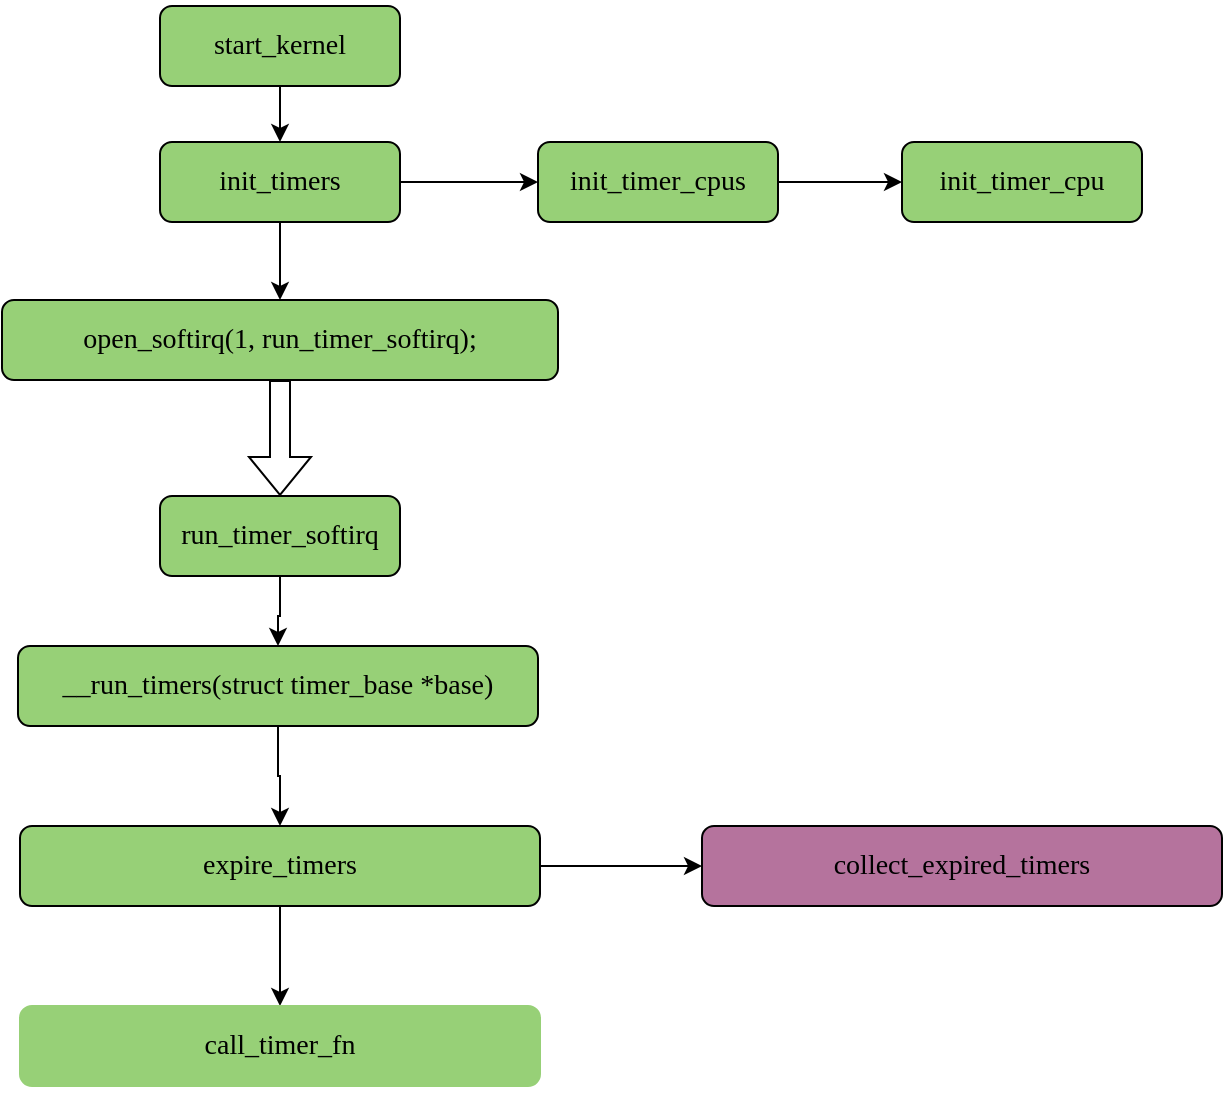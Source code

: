 <mxfile version="15.9.4" type="github">
  <diagram id="C5RBs43oDa-KdzZeNtuy" name="Page-1">
    <mxGraphModel dx="1186" dy="649" grid="0" gridSize="10" guides="1" tooltips="1" connect="1" arrows="1" fold="1" page="1" pageScale="1" pageWidth="827" pageHeight="1169" math="0" shadow="0">
      <root>
        <mxCell id="WIyWlLk6GJQsqaUBKTNV-0" />
        <mxCell id="WIyWlLk6GJQsqaUBKTNV-1" parent="WIyWlLk6GJQsqaUBKTNV-0" />
        <mxCell id="pTj7rmkQYzRkMDCX8saC-1" value="" style="edgeStyle=orthogonalEdgeStyle;rounded=0;orthogonalLoop=1;jettySize=auto;html=1;fontColor=#4D4D4D;" edge="1" parent="WIyWlLk6GJQsqaUBKTNV-1" source="WIyWlLk6GJQsqaUBKTNV-3" target="pTj7rmkQYzRkMDCX8saC-0">
          <mxGeometry relative="1" as="geometry" />
        </mxCell>
        <mxCell id="WIyWlLk6GJQsqaUBKTNV-3" value="&lt;pre style=&quot;font-family: &amp;#34;jetbrains mono&amp;#34; ; font-size: 10.5pt&quot;&gt;&lt;span style=&quot;background-color: rgb(151 , 208 , 119)&quot;&gt;start_kernel&lt;/span&gt;&lt;/pre&gt;" style="rounded=1;whiteSpace=wrap;html=1;fontSize=12;glass=0;strokeWidth=1;shadow=0;fillColor=#97D077;" parent="WIyWlLk6GJQsqaUBKTNV-1" vertex="1">
          <mxGeometry x="192" y="80" width="120" height="40" as="geometry" />
        </mxCell>
        <mxCell id="pTj7rmkQYzRkMDCX8saC-3" value="" style="edgeStyle=orthogonalEdgeStyle;rounded=0;orthogonalLoop=1;jettySize=auto;html=1;fontColor=#4D4D4D;" edge="1" parent="WIyWlLk6GJQsqaUBKTNV-1" source="pTj7rmkQYzRkMDCX8saC-0" target="pTj7rmkQYzRkMDCX8saC-2">
          <mxGeometry relative="1" as="geometry" />
        </mxCell>
        <mxCell id="pTj7rmkQYzRkMDCX8saC-7" value="" style="edgeStyle=orthogonalEdgeStyle;rounded=0;orthogonalLoop=1;jettySize=auto;html=1;fontColor=#4D4D4D;" edge="1" parent="WIyWlLk6GJQsqaUBKTNV-1" source="pTj7rmkQYzRkMDCX8saC-0" target="pTj7rmkQYzRkMDCX8saC-6">
          <mxGeometry relative="1" as="geometry" />
        </mxCell>
        <mxCell id="pTj7rmkQYzRkMDCX8saC-0" value="&lt;pre style=&quot;font-family: &amp;#34;jetbrains mono&amp;#34; ; font-size: 10.5pt&quot;&gt;init_timers&lt;/pre&gt;" style="rounded=1;whiteSpace=wrap;html=1;fontSize=12;glass=0;strokeWidth=1;shadow=0;fillColor=#97D077;" vertex="1" parent="WIyWlLk6GJQsqaUBKTNV-1">
          <mxGeometry x="192" y="148" width="120" height="40" as="geometry" />
        </mxCell>
        <mxCell id="pTj7rmkQYzRkMDCX8saC-5" value="" style="edgeStyle=orthogonalEdgeStyle;rounded=0;orthogonalLoop=1;jettySize=auto;html=1;fontColor=#4D4D4D;" edge="1" parent="WIyWlLk6GJQsqaUBKTNV-1" source="pTj7rmkQYzRkMDCX8saC-2" target="pTj7rmkQYzRkMDCX8saC-4">
          <mxGeometry relative="1" as="geometry" />
        </mxCell>
        <mxCell id="pTj7rmkQYzRkMDCX8saC-2" value="&lt;pre&gt;&lt;font face=&quot;jetbrains mono&quot;&gt;&lt;span style=&quot;font-size: 14px&quot;&gt;init_timer_cpus&lt;/span&gt;&lt;span style=&quot;font-size: 10.5pt&quot;&gt;&lt;br&gt;&lt;/span&gt;&lt;/font&gt;&lt;/pre&gt;" style="rounded=1;whiteSpace=wrap;html=1;fontSize=12;glass=0;strokeWidth=1;shadow=0;fillColor=#97D077;" vertex="1" parent="WIyWlLk6GJQsqaUBKTNV-1">
          <mxGeometry x="381" y="148" width="120" height="40" as="geometry" />
        </mxCell>
        <mxCell id="pTj7rmkQYzRkMDCX8saC-4" value="&lt;pre&gt;&lt;font face=&quot;jetbrains mono&quot;&gt;&lt;span style=&quot;font-size: 14px&quot;&gt;init_timer_cpu&lt;/span&gt;&lt;span style=&quot;font-size: 10.5pt&quot;&gt;&lt;br&gt;&lt;/span&gt;&lt;/font&gt;&lt;/pre&gt;" style="rounded=1;whiteSpace=wrap;html=1;fontSize=12;glass=0;strokeWidth=1;shadow=0;fillColor=#97D077;" vertex="1" parent="WIyWlLk6GJQsqaUBKTNV-1">
          <mxGeometry x="563" y="148" width="120" height="40" as="geometry" />
        </mxCell>
        <mxCell id="pTj7rmkQYzRkMDCX8saC-6" value="&lt;pre style=&quot;font-family: &amp;#34;jetbrains mono&amp;#34; ; font-size: 10.5pt&quot;&gt;open_softirq(1, run_timer_softirq);&lt;/pre&gt;" style="rounded=1;whiteSpace=wrap;html=1;fontSize=12;glass=0;strokeWidth=1;shadow=0;fillColor=#97D077;" vertex="1" parent="WIyWlLk6GJQsqaUBKTNV-1">
          <mxGeometry x="113" y="227" width="278" height="40" as="geometry" />
        </mxCell>
        <mxCell id="pTj7rmkQYzRkMDCX8saC-11" value="" style="edgeStyle=orthogonalEdgeStyle;rounded=0;orthogonalLoop=1;jettySize=auto;html=1;fontColor=#4D4D4D;" edge="1" parent="WIyWlLk6GJQsqaUBKTNV-1" source="pTj7rmkQYzRkMDCX8saC-8" target="pTj7rmkQYzRkMDCX8saC-10">
          <mxGeometry relative="1" as="geometry" />
        </mxCell>
        <mxCell id="pTj7rmkQYzRkMDCX8saC-8" value="&lt;pre style=&quot;font-family: &amp;#34;jetbrains mono&amp;#34; ; font-size: 10.5pt&quot;&gt;run_timer_softirq&lt;/pre&gt;" style="rounded=1;whiteSpace=wrap;html=1;fontSize=12;glass=0;strokeWidth=1;shadow=0;fillColor=#97D077;" vertex="1" parent="WIyWlLk6GJQsqaUBKTNV-1">
          <mxGeometry x="192" y="325" width="120" height="40" as="geometry" />
        </mxCell>
        <mxCell id="pTj7rmkQYzRkMDCX8saC-13" value="" style="edgeStyle=orthogonalEdgeStyle;rounded=0;orthogonalLoop=1;jettySize=auto;html=1;fontColor=#000000;" edge="1" parent="WIyWlLk6GJQsqaUBKTNV-1" source="pTj7rmkQYzRkMDCX8saC-10" target="pTj7rmkQYzRkMDCX8saC-12">
          <mxGeometry relative="1" as="geometry" />
        </mxCell>
        <mxCell id="pTj7rmkQYzRkMDCX8saC-10" value="&lt;pre style=&quot;font-family: &amp;#34;jetbrains mono&amp;#34; ; font-size: 10.5pt&quot;&gt;__run_timers(struct timer_base *base)&lt;/pre&gt;" style="rounded=1;whiteSpace=wrap;html=1;fontSize=12;glass=0;strokeWidth=1;shadow=0;fillColor=#97D077;" vertex="1" parent="WIyWlLk6GJQsqaUBKTNV-1">
          <mxGeometry x="121" y="400" width="260" height="40" as="geometry" />
        </mxCell>
        <mxCell id="pTj7rmkQYzRkMDCX8saC-15" value="" style="edgeStyle=orthogonalEdgeStyle;rounded=0;orthogonalLoop=1;jettySize=auto;html=1;fontColor=#000000;" edge="1" parent="WIyWlLk6GJQsqaUBKTNV-1" source="pTj7rmkQYzRkMDCX8saC-12" target="pTj7rmkQYzRkMDCX8saC-14">
          <mxGeometry relative="1" as="geometry" />
        </mxCell>
        <mxCell id="pTj7rmkQYzRkMDCX8saC-17" value="" style="edgeStyle=orthogonalEdgeStyle;rounded=0;orthogonalLoop=1;jettySize=auto;html=1;fontColor=#000000;" edge="1" parent="WIyWlLk6GJQsqaUBKTNV-1" source="pTj7rmkQYzRkMDCX8saC-12" target="pTj7rmkQYzRkMDCX8saC-16">
          <mxGeometry relative="1" as="geometry" />
        </mxCell>
        <mxCell id="pTj7rmkQYzRkMDCX8saC-12" value="&lt;pre style=&quot;font-family: &amp;#34;jetbrains mono&amp;#34; ; font-size: 10.5pt&quot;&gt;expire_timers&lt;/pre&gt;" style="rounded=1;whiteSpace=wrap;html=1;fontSize=12;glass=0;strokeWidth=1;shadow=0;fillColor=#97D077;" vertex="1" parent="WIyWlLk6GJQsqaUBKTNV-1">
          <mxGeometry x="122" y="490" width="260" height="40" as="geometry" />
        </mxCell>
        <mxCell id="pTj7rmkQYzRkMDCX8saC-14" value="&lt;pre style=&quot;font-family: &amp;#34;jetbrains mono&amp;#34; ; font-size: 10.5pt&quot;&gt;&lt;pre style=&quot;font-family: &amp;#34;jetbrains mono&amp;#34; ; font-size: 10.5pt&quot;&gt;&lt;pre style=&quot;font-family: &amp;#34;jetbrains mono&amp;#34; ; font-size: 10.5pt&quot;&gt;&lt;font style=&quot;background-color: rgb(151 , 208 , 119)&quot;&gt;call_timer_fn&lt;/font&gt;&lt;/pre&gt;&lt;/pre&gt;&lt;/pre&gt;" style="rounded=1;whiteSpace=wrap;html=1;fontSize=12;glass=0;strokeWidth=1;shadow=0;fillColor=#97D077;strokeColor=#97D077;" vertex="1" parent="WIyWlLk6GJQsqaUBKTNV-1">
          <mxGeometry x="122" y="580" width="260" height="40" as="geometry" />
        </mxCell>
        <mxCell id="pTj7rmkQYzRkMDCX8saC-16" value="&lt;pre style=&quot;font-family: &amp;#34;jetbrains mono&amp;#34; ; font-size: 10.5pt&quot;&gt;&lt;pre style=&quot;font-family: &amp;#34;jetbrains mono&amp;#34; ; font-size: 10.5pt&quot;&gt;&lt;font style=&quot;background-color: rgb(181 , 115 , 157)&quot;&gt;collect_expired_timers&lt;/font&gt;&lt;/pre&gt;&lt;/pre&gt;" style="rounded=1;whiteSpace=wrap;html=1;fontSize=12;glass=0;strokeWidth=1;shadow=0;fillColor=#B5739D;" vertex="1" parent="WIyWlLk6GJQsqaUBKTNV-1">
          <mxGeometry x="463" y="490" width="260" height="40" as="geometry" />
        </mxCell>
        <mxCell id="pTj7rmkQYzRkMDCX8saC-18" value="" style="shape=flexArrow;endArrow=classic;html=1;rounded=0;fontColor=#000000;entryX=0.5;entryY=0;entryDx=0;entryDy=0;" edge="1" parent="WIyWlLk6GJQsqaUBKTNV-1" source="pTj7rmkQYzRkMDCX8saC-6" target="pTj7rmkQYzRkMDCX8saC-8">
          <mxGeometry width="50" height="50" relative="1" as="geometry">
            <mxPoint x="461" y="369" as="sourcePoint" />
            <mxPoint x="511" y="319" as="targetPoint" />
          </mxGeometry>
        </mxCell>
      </root>
    </mxGraphModel>
  </diagram>
</mxfile>

